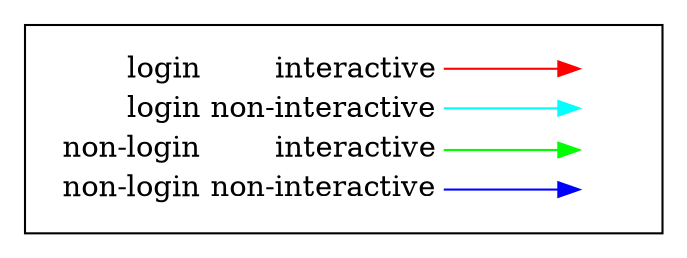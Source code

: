 // Editing/PNG production via https://dreampuf.github.io/GraphvizOnline/
digraph {
  rankdir=LR
  node [shape=plaintext]
  subgraph cluster_01 { 
    key [label=<<table border="0" cellpadding="2" cellspacing="0" cellborder="0">
      <tr><td align="right">login</td>    <td align="right" port="i1">interactive</td></tr>
      <tr><td align="right">login</td>    <td align="right" port="i2">non-interactive</td></tr>
      <tr><td align="right">non-login</td><td align="right" port="i3">interactive</td></tr>
      <tr><td align="right">non-login</td><td align="right" port="i4">non-interactive</td></tr>
      </table>>]
    
    key2 [label=<<table border="0" cellpadding="2" cellspacing="0" cellborder="0">
      <tr><td port="i1">&nbsp;</td></tr>
      <tr><td port="i2">&nbsp;</td></tr>
      <tr><td port="i3">&nbsp;</td></tr>
      <tr><td port="i4">&nbsp;</td></tr>
      </table>>]
    key:i1:e -> key2:i1:w [color=red]
    key:i2:e -> key2:i2:w [color=cyan]
    key:i3:e -> key2:i3:w [color=green]
    key:i4:e -> key2:i4:w [color=blue]
  }

}